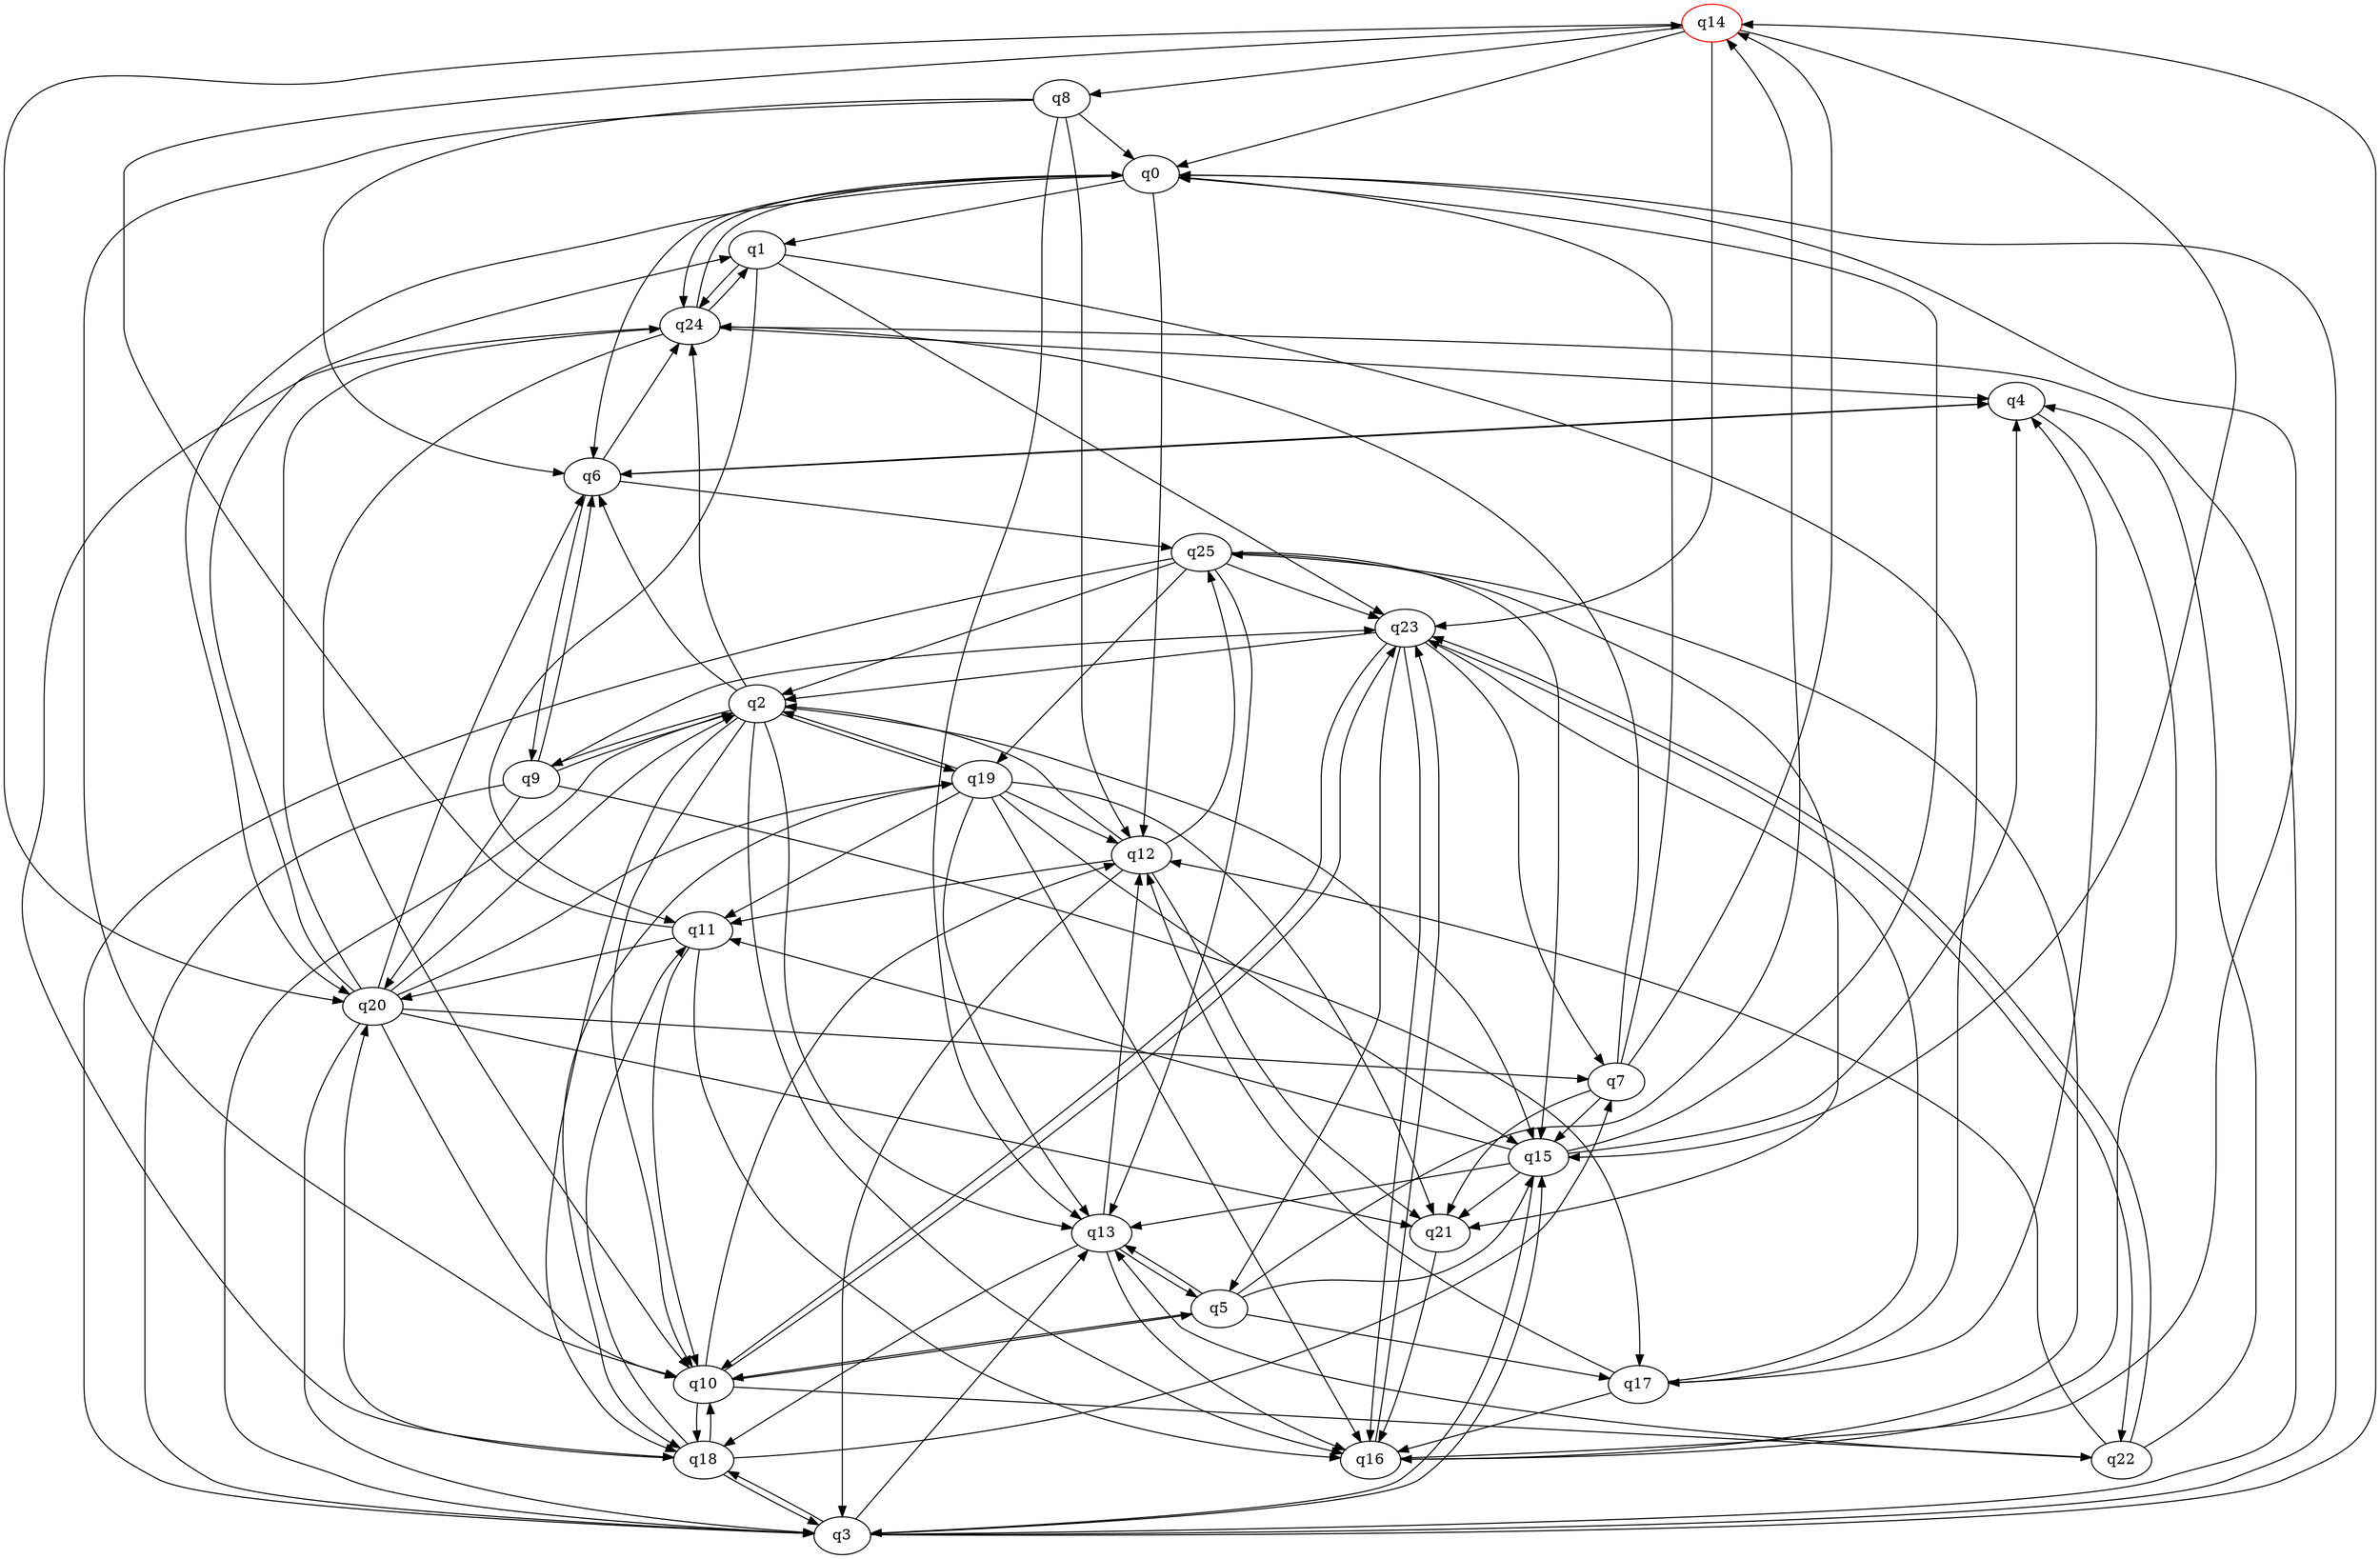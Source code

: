 digraph A{
q14 [initial=1,color=green];
q14 [final=1,color=red];
q0 -> q1;
q0 -> q6;
q0 -> q12;
q0 -> q20;
q0 -> q24;
q1 -> q11;
q1 -> q17;
q1 -> q23;
q1 -> q24;
q2 -> q3;
q2 -> q6;
q2 -> q9;
q2 -> q10;
q2 -> q13;
q2 -> q15;
q2 -> q16;
q2 -> q18;
q2 -> q19;
q2 -> q24;
q3 -> q0;
q3 -> q13;
q3 -> q14;
q3 -> q15;
q3 -> q18;
q3 -> q24;
q4 -> q6;
q4 -> q16;
q5 -> q10;
q5 -> q13;
q5 -> q14;
q5 -> q15;
q5 -> q17;
q6 -> q4;
q6 -> q9;
q6 -> q24;
q6 -> q25;
q7 -> q0;
q7 -> q14;
q7 -> q15;
q7 -> q21;
q7 -> q24;
q8 -> q0;
q8 -> q6;
q8 -> q10;
q8 -> q12;
q8 -> q13;
q9 -> q2;
q9 -> q3;
q9 -> q6;
q9 -> q17;
q9 -> q20;
q9 -> q23;
q10 -> q5;
q10 -> q12;
q10 -> q18;
q10 -> q22;
q10 -> q23;
q11 -> q10;
q11 -> q14;
q11 -> q16;
q11 -> q20;
q12 -> q2;
q12 -> q3;
q12 -> q11;
q12 -> q21;
q12 -> q25;
q13 -> q5;
q13 -> q12;
q13 -> q16;
q13 -> q18;
q14 -> q0;
q14 -> q8;
q14 -> q15;
q14 -> q20;
q14 -> q23;
q15 -> q0;
q15 -> q3;
q15 -> q4;
q15 -> q11;
q15 -> q13;
q15 -> q21;
q16 -> q0;
q16 -> q23;
q16 -> q25;
q17 -> q4;
q17 -> q12;
q17 -> q16;
q17 -> q23;
q18 -> q3;
q18 -> q7;
q18 -> q10;
q18 -> q11;
q18 -> q20;
q19 -> q2;
q19 -> q11;
q19 -> q12;
q19 -> q13;
q19 -> q15;
q19 -> q16;
q19 -> q18;
q19 -> q21;
q20 -> q1;
q20 -> q2;
q20 -> q3;
q20 -> q6;
q20 -> q7;
q20 -> q10;
q20 -> q19;
q20 -> q21;
q20 -> q24;
q21 -> q16;
q22 -> q4;
q22 -> q12;
q22 -> q13;
q22 -> q23;
q23 -> q2;
q23 -> q5;
q23 -> q7;
q23 -> q10;
q23 -> q16;
q23 -> q22;
q24 -> q0;
q24 -> q1;
q24 -> q4;
q24 -> q10;
q24 -> q18;
q25 -> q2;
q25 -> q3;
q25 -> q13;
q25 -> q15;
q25 -> q19;
q25 -> q21;
q25 -> q23;
}